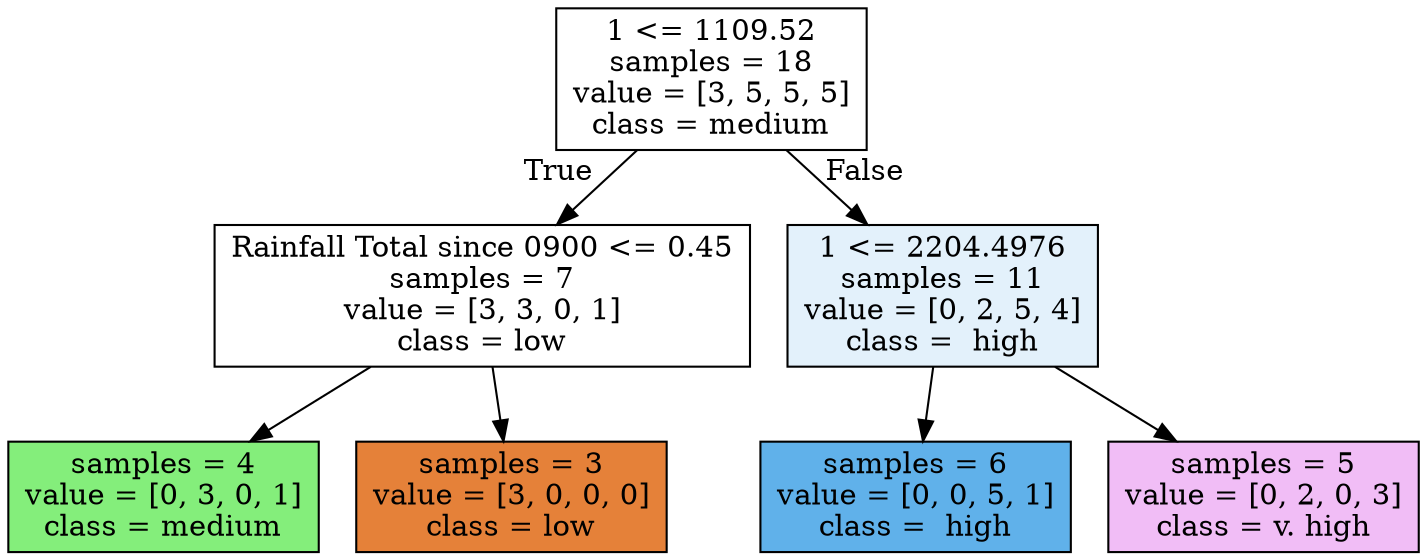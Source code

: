 digraph Tree {
node [shape=box, style="filled", color="black"] ;
0 [label="1 <= 1109.52\nsamples = 18\nvalue = [3, 5, 5, 5]\nclass = medium", fillcolor="#47e53900"] ;
1 [label="Rainfall Total since 0900 <= 0.45\nsamples = 7\nvalue = [3, 3, 0, 1]\nclass = low", fillcolor="#e5813900"] ;
0 -> 1 [labeldistance=2.5, labelangle=45, headlabel="True"] ;
2 [label="samples = 4\nvalue = [0, 3, 0, 1]\nclass = medium", fillcolor="#47e539aa"] ;
1 -> 2 ;
3 [label="samples = 3\nvalue = [3, 0, 0, 0]\nclass = low", fillcolor="#e58139ff"] ;
1 -> 3 ;
4 [label="1 <= 2204.4976\nsamples = 11\nvalue = [0, 2, 5, 4]\nclass =  high", fillcolor="#399de524"] ;
0 -> 4 [labeldistance=2.5, labelangle=-45, headlabel="False"] ;
5 [label="samples = 6\nvalue = [0, 0, 5, 1]\nclass =  high", fillcolor="#399de5cc"] ;
4 -> 5 ;
6 [label="samples = 5\nvalue = [0, 2, 0, 3]\nclass = v. high", fillcolor="#d739e555"] ;
4 -> 6 ;
}